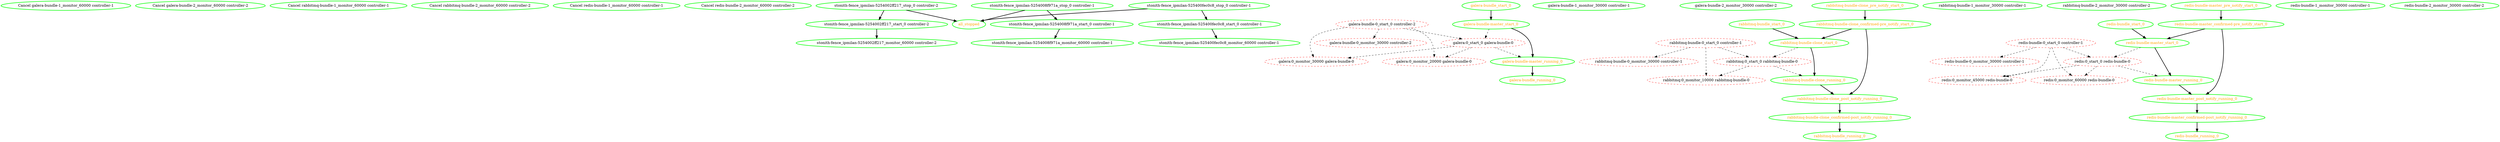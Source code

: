 digraph "g" {
"Cancel galera-bundle-1_monitor_60000 controller-1" [ style=bold color="green" fontcolor="black"]
"Cancel galera-bundle-2_monitor_60000 controller-2" [ style=bold color="green" fontcolor="black"]
"Cancel rabbitmq-bundle-1_monitor_60000 controller-1" [ style=bold color="green" fontcolor="black"]
"Cancel rabbitmq-bundle-2_monitor_60000 controller-2" [ style=bold color="green" fontcolor="black"]
"Cancel redis-bundle-1_monitor_60000 controller-1" [ style=bold color="green" fontcolor="black"]
"Cancel redis-bundle-2_monitor_60000 controller-2" [ style=bold color="green" fontcolor="black"]
"all_stopped" [ style=bold color="green" fontcolor="orange"]
"galera-bundle-0_monitor_30000 controller-2" [ style=dashed color="red" fontcolor="black"]
"galera-bundle-0_start_0 controller-2" -> "galera-bundle-0_monitor_30000 controller-2" [ style = dashed]
"galera-bundle-0_start_0 controller-2" -> "galera:0_monitor_20000 galera-bundle-0" [ style = dashed]
"galera-bundle-0_start_0 controller-2" -> "galera:0_monitor_30000 galera-bundle-0" [ style = dashed]
"galera-bundle-0_start_0 controller-2" -> "galera:0_start_0 galera-bundle-0" [ style = dashed]
"galera-bundle-0_start_0 controller-2" [ style=dashed color="red" fontcolor="black"]
"galera-bundle-1_monitor_30000 controller-1" [ style=bold color="green" fontcolor="black"]
"galera-bundle-2_monitor_30000 controller-2" [ style=bold color="green" fontcolor="black"]
"galera-bundle-master_running_0" -> "galera-bundle_running_0" [ style = bold]
"galera-bundle-master_running_0" [ style=bold color="green" fontcolor="orange"]
"galera-bundle-master_start_0" -> "galera-bundle-master_running_0" [ style = bold]
"galera-bundle-master_start_0" -> "galera:0_start_0 galera-bundle-0" [ style = dashed]
"galera-bundle-master_start_0" [ style=bold color="green" fontcolor="orange"]
"galera-bundle_running_0" [ style=bold color="green" fontcolor="orange"]
"galera-bundle_start_0" -> "galera-bundle-master_start_0" [ style = bold]
"galera-bundle_start_0" [ style=bold color="green" fontcolor="orange"]
"galera:0_monitor_20000 galera-bundle-0" [ style=dashed color="red" fontcolor="black"]
"galera:0_monitor_30000 galera-bundle-0" [ style=dashed color="red" fontcolor="black"]
"galera:0_start_0 galera-bundle-0" -> "galera-bundle-master_running_0" [ style = dashed]
"galera:0_start_0 galera-bundle-0" -> "galera:0_monitor_20000 galera-bundle-0" [ style = dashed]
"galera:0_start_0 galera-bundle-0" -> "galera:0_monitor_30000 galera-bundle-0" [ style = dashed]
"galera:0_start_0 galera-bundle-0" [ style=dashed color="red" fontcolor="black"]
"rabbitmq-bundle-0_monitor_30000 controller-1" [ style=dashed color="red" fontcolor="black"]
"rabbitmq-bundle-0_start_0 controller-1" -> "rabbitmq-bundle-0_monitor_30000 controller-1" [ style = dashed]
"rabbitmq-bundle-0_start_0 controller-1" -> "rabbitmq:0_monitor_10000 rabbitmq-bundle-0" [ style = dashed]
"rabbitmq-bundle-0_start_0 controller-1" -> "rabbitmq:0_start_0 rabbitmq-bundle-0" [ style = dashed]
"rabbitmq-bundle-0_start_0 controller-1" [ style=dashed color="red" fontcolor="black"]
"rabbitmq-bundle-1_monitor_30000 controller-1" [ style=bold color="green" fontcolor="black"]
"rabbitmq-bundle-2_monitor_30000 controller-2" [ style=bold color="green" fontcolor="black"]
"rabbitmq-bundle-clone_confirmed-post_notify_running_0" -> "rabbitmq-bundle_running_0" [ style = bold]
"rabbitmq-bundle-clone_confirmed-post_notify_running_0" [ style=bold color="green" fontcolor="orange"]
"rabbitmq-bundle-clone_confirmed-pre_notify_start_0" -> "rabbitmq-bundle-clone_post_notify_running_0" [ style = bold]
"rabbitmq-bundle-clone_confirmed-pre_notify_start_0" -> "rabbitmq-bundle-clone_start_0" [ style = bold]
"rabbitmq-bundle-clone_confirmed-pre_notify_start_0" [ style=bold color="green" fontcolor="orange"]
"rabbitmq-bundle-clone_post_notify_running_0" -> "rabbitmq-bundle-clone_confirmed-post_notify_running_0" [ style = bold]
"rabbitmq-bundle-clone_post_notify_running_0" [ style=bold color="green" fontcolor="orange"]
"rabbitmq-bundle-clone_pre_notify_start_0" -> "rabbitmq-bundle-clone_confirmed-pre_notify_start_0" [ style = bold]
"rabbitmq-bundle-clone_pre_notify_start_0" [ style=bold color="green" fontcolor="orange"]
"rabbitmq-bundle-clone_running_0" -> "rabbitmq-bundle-clone_post_notify_running_0" [ style = bold]
"rabbitmq-bundle-clone_running_0" [ style=bold color="green" fontcolor="orange"]
"rabbitmq-bundle-clone_start_0" -> "rabbitmq-bundle-clone_running_0" [ style = bold]
"rabbitmq-bundle-clone_start_0" -> "rabbitmq:0_start_0 rabbitmq-bundle-0" [ style = dashed]
"rabbitmq-bundle-clone_start_0" [ style=bold color="green" fontcolor="orange"]
"rabbitmq-bundle_running_0" [ style=bold color="green" fontcolor="orange"]
"rabbitmq-bundle_start_0" -> "rabbitmq-bundle-clone_start_0" [ style = bold]
"rabbitmq-bundle_start_0" [ style=bold color="green" fontcolor="orange"]
"rabbitmq:0_monitor_10000 rabbitmq-bundle-0" [ style=dashed color="red" fontcolor="black"]
"rabbitmq:0_start_0 rabbitmq-bundle-0" -> "rabbitmq-bundle-clone_running_0" [ style = dashed]
"rabbitmq:0_start_0 rabbitmq-bundle-0" -> "rabbitmq:0_monitor_10000 rabbitmq-bundle-0" [ style = dashed]
"rabbitmq:0_start_0 rabbitmq-bundle-0" [ style=dashed color="red" fontcolor="black"]
"redis-bundle-0_monitor_30000 controller-1" [ style=dashed color="red" fontcolor="black"]
"redis-bundle-0_start_0 controller-1" -> "redis-bundle-0_monitor_30000 controller-1" [ style = dashed]
"redis-bundle-0_start_0 controller-1" -> "redis:0_monitor_45000 redis-bundle-0" [ style = dashed]
"redis-bundle-0_start_0 controller-1" -> "redis:0_monitor_60000 redis-bundle-0" [ style = dashed]
"redis-bundle-0_start_0 controller-1" -> "redis:0_start_0 redis-bundle-0" [ style = dashed]
"redis-bundle-0_start_0 controller-1" [ style=dashed color="red" fontcolor="black"]
"redis-bundle-1_monitor_30000 controller-1" [ style=bold color="green" fontcolor="black"]
"redis-bundle-2_monitor_30000 controller-2" [ style=bold color="green" fontcolor="black"]
"redis-bundle-master_confirmed-post_notify_running_0" -> "redis-bundle_running_0" [ style = bold]
"redis-bundle-master_confirmed-post_notify_running_0" [ style=bold color="green" fontcolor="orange"]
"redis-bundle-master_confirmed-pre_notify_start_0" -> "redis-bundle-master_post_notify_running_0" [ style = bold]
"redis-bundle-master_confirmed-pre_notify_start_0" -> "redis-bundle-master_start_0" [ style = bold]
"redis-bundle-master_confirmed-pre_notify_start_0" [ style=bold color="green" fontcolor="orange"]
"redis-bundle-master_post_notify_running_0" -> "redis-bundle-master_confirmed-post_notify_running_0" [ style = bold]
"redis-bundle-master_post_notify_running_0" [ style=bold color="green" fontcolor="orange"]
"redis-bundle-master_pre_notify_start_0" -> "redis-bundle-master_confirmed-pre_notify_start_0" [ style = bold]
"redis-bundle-master_pre_notify_start_0" [ style=bold color="green" fontcolor="orange"]
"redis-bundle-master_running_0" -> "redis-bundle-master_post_notify_running_0" [ style = bold]
"redis-bundle-master_running_0" [ style=bold color="green" fontcolor="orange"]
"redis-bundle-master_start_0" -> "redis-bundle-master_running_0" [ style = bold]
"redis-bundle-master_start_0" -> "redis:0_start_0 redis-bundle-0" [ style = dashed]
"redis-bundle-master_start_0" [ style=bold color="green" fontcolor="orange"]
"redis-bundle_running_0" [ style=bold color="green" fontcolor="orange"]
"redis-bundle_start_0" -> "redis-bundle-master_start_0" [ style = bold]
"redis-bundle_start_0" [ style=bold color="green" fontcolor="orange"]
"redis:0_monitor_45000 redis-bundle-0" [ style=dashed color="red" fontcolor="black"]
"redis:0_monitor_60000 redis-bundle-0" [ style=dashed color="red" fontcolor="black"]
"redis:0_start_0 redis-bundle-0" -> "redis-bundle-master_running_0" [ style = dashed]
"redis:0_start_0 redis-bundle-0" -> "redis:0_monitor_45000 redis-bundle-0" [ style = dashed]
"redis:0_start_0 redis-bundle-0" -> "redis:0_monitor_60000 redis-bundle-0" [ style = dashed]
"redis:0_start_0 redis-bundle-0" [ style=dashed color="red" fontcolor="black"]
"stonith-fence_ipmilan-5254002ff217_monitor_60000 controller-2" [ style=bold color="green" fontcolor="black"]
"stonith-fence_ipmilan-5254002ff217_start_0 controller-2" -> "stonith-fence_ipmilan-5254002ff217_monitor_60000 controller-2" [ style = bold]
"stonith-fence_ipmilan-5254002ff217_start_0 controller-2" [ style=bold color="green" fontcolor="black"]
"stonith-fence_ipmilan-5254002ff217_stop_0 controller-2" -> "all_stopped" [ style = bold]
"stonith-fence_ipmilan-5254002ff217_stop_0 controller-2" -> "stonith-fence_ipmilan-5254002ff217_start_0 controller-2" [ style = bold]
"stonith-fence_ipmilan-5254002ff217_stop_0 controller-2" [ style=bold color="green" fontcolor="black"]
"stonith-fence_ipmilan-5254008f971a_monitor_60000 controller-1" [ style=bold color="green" fontcolor="black"]
"stonith-fence_ipmilan-5254008f971a_start_0 controller-1" -> "stonith-fence_ipmilan-5254008f971a_monitor_60000 controller-1" [ style = bold]
"stonith-fence_ipmilan-5254008f971a_start_0 controller-1" [ style=bold color="green" fontcolor="black"]
"stonith-fence_ipmilan-5254008f971a_stop_0 controller-1" -> "all_stopped" [ style = bold]
"stonith-fence_ipmilan-5254008f971a_stop_0 controller-1" -> "stonith-fence_ipmilan-5254008f971a_start_0 controller-1" [ style = bold]
"stonith-fence_ipmilan-5254008f971a_stop_0 controller-1" [ style=bold color="green" fontcolor="black"]
"stonith-fence_ipmilan-525400fec0c8_monitor_60000 controller-1" [ style=bold color="green" fontcolor="black"]
"stonith-fence_ipmilan-525400fec0c8_start_0 controller-1" -> "stonith-fence_ipmilan-525400fec0c8_monitor_60000 controller-1" [ style = bold]
"stonith-fence_ipmilan-525400fec0c8_start_0 controller-1" [ style=bold color="green" fontcolor="black"]
"stonith-fence_ipmilan-525400fec0c8_stop_0 controller-1" -> "all_stopped" [ style = bold]
"stonith-fence_ipmilan-525400fec0c8_stop_0 controller-1" -> "stonith-fence_ipmilan-525400fec0c8_start_0 controller-1" [ style = bold]
"stonith-fence_ipmilan-525400fec0c8_stop_0 controller-1" [ style=bold color="green" fontcolor="black"]
}
